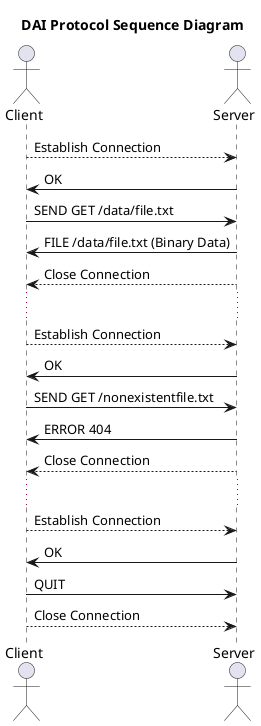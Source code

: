 @startuml DAI_Protocol

title DAI Protocol Sequence Diagram

actor Client
actor Server

Client --> Server : Establish Connection
Server -> Client : OK

Client -> Server : SEND GET /data/file.txt
Server -> Client : FILE /data/file.txt (Binary Data)

Server --> Client : Close Connection

...

Client --> Server : Establish Connection
Server -> Client : OK

Client -> Server : SEND GET /nonexistentfile.txt
Server -> Client : ERROR 404
Server --> Client : Close Connection

...

Client --> Server : Establish Connection
Server -> Client : OK

Client -> Server : QUIT
Client --> Server : Close Connection
@enduml
